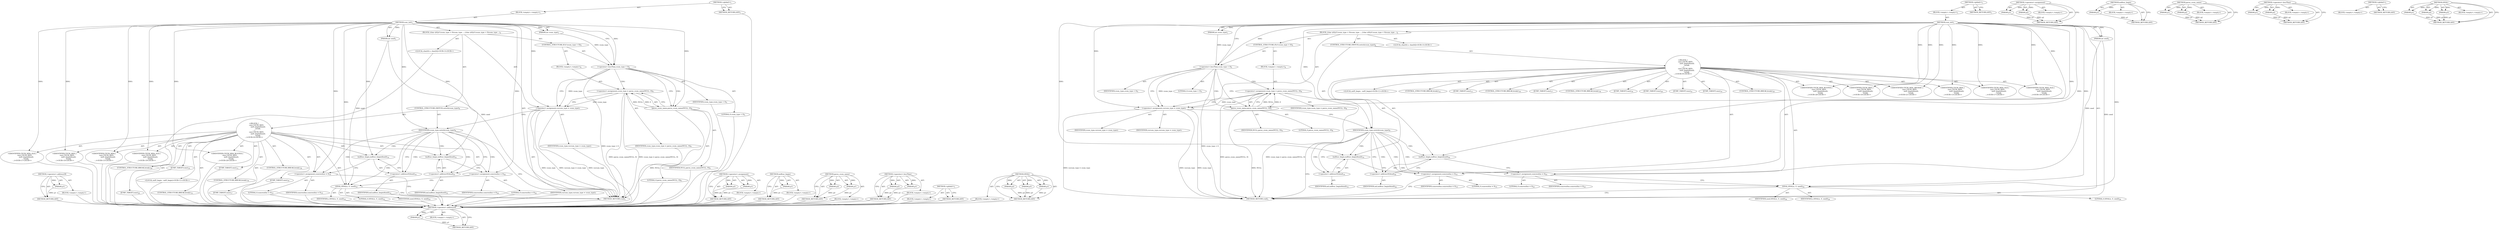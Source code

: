 digraph "SIVAL" {
vulnerable_100 [label=<(METHOD,&lt;operator&gt;.addressOf)>];
vulnerable_101 [label=<(PARAM,p1)>];
vulnerable_102 [label=<(BLOCK,&lt;empty&gt;,&lt;empty&gt;)>];
vulnerable_103 [label=<(METHOD_RETURN,ANY)>];
vulnerable_6 [label=<(METHOD,&lt;global&gt;)<SUB>1</SUB>>];
vulnerable_7 [label=<(BLOCK,&lt;empty&gt;,&lt;empty&gt;)<SUB>1</SUB>>];
vulnerable_8 [label=<(METHOD,sum_init)<SUB>1</SUB>>];
vulnerable_9 [label=<(PARAM,int csum_type)<SUB>1</SUB>>];
vulnerable_10 [label=<(PARAM,int seed)<SUB>1</SUB>>];
vulnerable_11 [label=<(BLOCK,{
	char s[4];

	if (csum_type &lt; 0)
		csum_type ...,{
	char s[4];

	if (csum_type &lt; 0)
		csum_type ...)<SUB>2</SUB>>];
vulnerable_12 [label="<(LOCAL,char[4] s: char[4])<SUB>3</SUB>>"];
vulnerable_13 [label=<(CONTROL_STRUCTURE,IF,if (csum_type &lt; 0))<SUB>5</SUB>>];
vulnerable_14 [label=<(&lt;operator&gt;.lessThan,csum_type &lt; 0)<SUB>5</SUB>>];
vulnerable_15 [label=<(IDENTIFIER,csum_type,csum_type &lt; 0)<SUB>5</SUB>>];
vulnerable_16 [label=<(LITERAL,0,csum_type &lt; 0)<SUB>5</SUB>>];
vulnerable_17 [label=<(BLOCK,&lt;empty&gt;,&lt;empty&gt;)<SUB>6</SUB>>];
vulnerable_18 [label=<(&lt;operator&gt;.assignment,csum_type = parse_csum_name(NULL, 0))<SUB>6</SUB>>];
vulnerable_19 [label=<(IDENTIFIER,csum_type,csum_type = parse_csum_name(NULL, 0))<SUB>6</SUB>>];
vulnerable_20 [label=<(parse_csum_name,parse_csum_name(NULL, 0))<SUB>6</SUB>>];
vulnerable_21 [label=<(IDENTIFIER,NULL,parse_csum_name(NULL, 0))<SUB>6</SUB>>];
vulnerable_22 [label=<(LITERAL,0,parse_csum_name(NULL, 0))<SUB>6</SUB>>];
vulnerable_23 [label=<(&lt;operator&gt;.assignment,cursum_type = csum_type)<SUB>7</SUB>>];
vulnerable_24 [label=<(IDENTIFIER,cursum_type,cursum_type = csum_type)<SUB>7</SUB>>];
vulnerable_25 [label=<(IDENTIFIER,csum_type,cursum_type = csum_type)<SUB>7</SUB>>];
vulnerable_26 [label=<(CONTROL_STRUCTURE,SWITCH,switch(csum_type))<SUB>9</SUB>>];
vulnerable_27 [label=<(IDENTIFIER,csum_type,switch(csum_type))<SUB>9</SUB>>];
vulnerable_28 [label="<(BLOCK,{
	  case CSUM_MD5:
		md5_begin(&amp;md);
		break;
...,{
	  case CSUM_MD5:
		md5_begin(&amp;md);
		break;
...)<SUB>9</SUB>>"];
vulnerable_29 [label=<(JUMP_TARGET,case)<SUB>10</SUB>>];
vulnerable_30 [label="<(IDENTIFIER,CSUM_MD5,{
	  case CSUM_MD5:
		md5_begin(&amp;md);
		break;
...)<SUB>10</SUB>>"];
vulnerable_31 [label="<(LOCAL,md5_begin : md5_begin)<SUB>11</SUB>>"];
vulnerable_32 [label=<(CONTROL_STRUCTURE,BREAK,break;)<SUB>12</SUB>>];
vulnerable_33 [label=<(JUMP_TARGET,case)<SUB>13</SUB>>];
vulnerable_34 [label="<(IDENTIFIER,CSUM_MD4,{
	  case CSUM_MD5:
		md5_begin(&amp;md);
		break;
...)<SUB>13</SUB>>"];
vulnerable_35 [label=<(mdfour_begin,mdfour_begin(&amp;md))<SUB>14</SUB>>];
vulnerable_36 [label=<(&lt;operator&gt;.addressOf,&amp;md)<SUB>14</SUB>>];
vulnerable_37 [label=<(IDENTIFIER,md,mdfour_begin(&amp;md))<SUB>14</SUB>>];
vulnerable_38 [label=<(&lt;operator&gt;.assignment,sumresidue = 0)<SUB>15</SUB>>];
vulnerable_39 [label=<(IDENTIFIER,sumresidue,sumresidue = 0)<SUB>15</SUB>>];
vulnerable_40 [label=<(LITERAL,0,sumresidue = 0)<SUB>15</SUB>>];
vulnerable_41 [label=<(CONTROL_STRUCTURE,BREAK,break;)<SUB>16</SUB>>];
vulnerable_42 [label=<(JUMP_TARGET,case)<SUB>17</SUB>>];
vulnerable_43 [label="<(IDENTIFIER,CSUM_MD4_OLD,{
	  case CSUM_MD5:
		md5_begin(&amp;md);
		break;
...)<SUB>17</SUB>>"];
vulnerable_44 [label=<(CONTROL_STRUCTURE,BREAK,break;)<SUB>18</SUB>>];
vulnerable_45 [label=<(JUMP_TARGET,case)<SUB>19</SUB>>];
vulnerable_46 [label="<(IDENTIFIER,CSUM_MD4_OLD,{
	  case CSUM_MD5:
		md5_begin(&amp;md);
		break;
...)<SUB>19</SUB>>"];
vulnerable_47 [label=<(JUMP_TARGET,case)<SUB>20</SUB>>];
vulnerable_48 [label="<(IDENTIFIER,CSUM_MD4_BUSTED,{
	  case CSUM_MD5:
		md5_begin(&amp;md);
		break;
...)<SUB>20</SUB>>"];
vulnerable_49 [label=<(mdfour_begin,mdfour_begin(&amp;md))<SUB>21</SUB>>];
vulnerable_50 [label=<(&lt;operator&gt;.addressOf,&amp;md)<SUB>21</SUB>>];
vulnerable_51 [label=<(IDENTIFIER,md,mdfour_begin(&amp;md))<SUB>21</SUB>>];
vulnerable_52 [label=<(&lt;operator&gt;.assignment,sumresidue = 0)<SUB>22</SUB>>];
vulnerable_53 [label=<(IDENTIFIER,sumresidue,sumresidue = 0)<SUB>22</SUB>>];
vulnerable_54 [label=<(LITERAL,0,sumresidue = 0)<SUB>22</SUB>>];
vulnerable_55 [label=<(SIVAL,SIVAL(s, 0, seed))<SUB>23</SUB>>];
vulnerable_56 [label=<(IDENTIFIER,s,SIVAL(s, 0, seed))<SUB>23</SUB>>];
vulnerable_57 [label=<(LITERAL,0,SIVAL(s, 0, seed))<SUB>23</SUB>>];
vulnerable_58 [label=<(IDENTIFIER,seed,SIVAL(s, 0, seed))<SUB>23</SUB>>];
vulnerable_59 [label=<(CONTROL_STRUCTURE,BREAK,break;)<SUB>24</SUB>>];
vulnerable_60 [label=<(METHOD_RETURN,void)<SUB>1</SUB>>];
vulnerable_62 [label=<(METHOD_RETURN,ANY)<SUB>1</SUB>>];
vulnerable_86 [label=<(METHOD,&lt;operator&gt;.assignment)>];
vulnerable_87 [label=<(PARAM,p1)>];
vulnerable_88 [label=<(PARAM,p2)>];
vulnerable_89 [label=<(BLOCK,&lt;empty&gt;,&lt;empty&gt;)>];
vulnerable_90 [label=<(METHOD_RETURN,ANY)>];
vulnerable_96 [label=<(METHOD,mdfour_begin)>];
vulnerable_97 [label=<(PARAM,p1)>];
vulnerable_98 [label=<(BLOCK,&lt;empty&gt;,&lt;empty&gt;)>];
vulnerable_99 [label=<(METHOD_RETURN,ANY)>];
vulnerable_91 [label=<(METHOD,parse_csum_name)>];
vulnerable_92 [label=<(PARAM,p1)>];
vulnerable_93 [label=<(PARAM,p2)>];
vulnerable_94 [label=<(BLOCK,&lt;empty&gt;,&lt;empty&gt;)>];
vulnerable_95 [label=<(METHOD_RETURN,ANY)>];
vulnerable_81 [label=<(METHOD,&lt;operator&gt;.lessThan)>];
vulnerable_82 [label=<(PARAM,p1)>];
vulnerable_83 [label=<(PARAM,p2)>];
vulnerable_84 [label=<(BLOCK,&lt;empty&gt;,&lt;empty&gt;)>];
vulnerable_85 [label=<(METHOD_RETURN,ANY)>];
vulnerable_75 [label=<(METHOD,&lt;global&gt;)<SUB>1</SUB>>];
vulnerable_76 [label=<(BLOCK,&lt;empty&gt;,&lt;empty&gt;)>];
vulnerable_77 [label=<(METHOD_RETURN,ANY)>];
vulnerable_104 [label=<(METHOD,SIVAL)>];
vulnerable_105 [label=<(PARAM,p1)>];
vulnerable_106 [label=<(PARAM,p2)>];
vulnerable_107 [label=<(PARAM,p3)>];
vulnerable_108 [label=<(BLOCK,&lt;empty&gt;,&lt;empty&gt;)>];
vulnerable_109 [label=<(METHOD_RETURN,ANY)>];
fixed_102 [label=<(METHOD,&lt;operator&gt;.addressOf)>];
fixed_103 [label=<(PARAM,p1)>];
fixed_104 [label=<(BLOCK,&lt;empty&gt;,&lt;empty&gt;)>];
fixed_105 [label=<(METHOD_RETURN,ANY)>];
fixed_6 [label=<(METHOD,&lt;global&gt;)<SUB>1</SUB>>];
fixed_7 [label=<(BLOCK,&lt;empty&gt;,&lt;empty&gt;)<SUB>1</SUB>>];
fixed_8 [label=<(METHOD,sum_init)<SUB>1</SUB>>];
fixed_9 [label=<(PARAM,int csum_type)<SUB>1</SUB>>];
fixed_10 [label=<(PARAM,int seed)<SUB>1</SUB>>];
fixed_11 [label=<(BLOCK,{
	char s[4];

	if (csum_type &lt; 0)
		csum_type ...,{
	char s[4];

	if (csum_type &lt; 0)
		csum_type ...)<SUB>2</SUB>>];
fixed_12 [label="<(LOCAL,char[4] s: char[4])<SUB>3</SUB>>"];
fixed_13 [label=<(CONTROL_STRUCTURE,IF,if (csum_type &lt; 0))<SUB>5</SUB>>];
fixed_14 [label=<(&lt;operator&gt;.lessThan,csum_type &lt; 0)<SUB>5</SUB>>];
fixed_15 [label=<(IDENTIFIER,csum_type,csum_type &lt; 0)<SUB>5</SUB>>];
fixed_16 [label=<(LITERAL,0,csum_type &lt; 0)<SUB>5</SUB>>];
fixed_17 [label=<(BLOCK,&lt;empty&gt;,&lt;empty&gt;)<SUB>6</SUB>>];
fixed_18 [label=<(&lt;operator&gt;.assignment,csum_type = parse_csum_name(NULL, 0))<SUB>6</SUB>>];
fixed_19 [label=<(IDENTIFIER,csum_type,csum_type = parse_csum_name(NULL, 0))<SUB>6</SUB>>];
fixed_20 [label=<(parse_csum_name,parse_csum_name(NULL, 0))<SUB>6</SUB>>];
fixed_21 [label=<(IDENTIFIER,NULL,parse_csum_name(NULL, 0))<SUB>6</SUB>>];
fixed_22 [label=<(LITERAL,0,parse_csum_name(NULL, 0))<SUB>6</SUB>>];
fixed_23 [label=<(&lt;operator&gt;.assignment,cursum_type = csum_type)<SUB>7</SUB>>];
fixed_24 [label=<(IDENTIFIER,cursum_type,cursum_type = csum_type)<SUB>7</SUB>>];
fixed_25 [label=<(IDENTIFIER,csum_type,cursum_type = csum_type)<SUB>7</SUB>>];
fixed_26 [label=<(CONTROL_STRUCTURE,SWITCH,switch(csum_type))<SUB>9</SUB>>];
fixed_27 [label=<(IDENTIFIER,csum_type,switch(csum_type))<SUB>9</SUB>>];
fixed_28 [label="<(BLOCK,{
	  case CSUM_MD5:
		md5_begin(&amp;md);
		break;
...,{
	  case CSUM_MD5:
		md5_begin(&amp;md);
		break;
...)<SUB>9</SUB>>"];
fixed_29 [label=<(JUMP_TARGET,case)<SUB>10</SUB>>];
fixed_30 [label="<(IDENTIFIER,CSUM_MD5,{
	  case CSUM_MD5:
		md5_begin(&amp;md);
		break;
...)<SUB>10</SUB>>"];
fixed_31 [label="<(LOCAL,md5_begin : md5_begin)<SUB>11</SUB>>"];
fixed_32 [label=<(CONTROL_STRUCTURE,BREAK,break;)<SUB>12</SUB>>];
fixed_33 [label=<(JUMP_TARGET,case)<SUB>13</SUB>>];
fixed_34 [label="<(IDENTIFIER,CSUM_MD4,{
	  case CSUM_MD5:
		md5_begin(&amp;md);
		break;
...)<SUB>13</SUB>>"];
fixed_35 [label=<(mdfour_begin,mdfour_begin(&amp;md))<SUB>14</SUB>>];
fixed_36 [label=<(&lt;operator&gt;.addressOf,&amp;md)<SUB>14</SUB>>];
fixed_37 [label=<(IDENTIFIER,md,mdfour_begin(&amp;md))<SUB>14</SUB>>];
fixed_38 [label=<(&lt;operator&gt;.assignment,sumresidue = 0)<SUB>15</SUB>>];
fixed_39 [label=<(IDENTIFIER,sumresidue,sumresidue = 0)<SUB>15</SUB>>];
fixed_40 [label=<(LITERAL,0,sumresidue = 0)<SUB>15</SUB>>];
fixed_41 [label=<(CONTROL_STRUCTURE,BREAK,break;)<SUB>16</SUB>>];
fixed_42 [label=<(JUMP_TARGET,case)<SUB>17</SUB>>];
fixed_43 [label="<(IDENTIFIER,CSUM_MD4_OLD,{
	  case CSUM_MD5:
		md5_begin(&amp;md);
		break;
...)<SUB>17</SUB>>"];
fixed_44 [label=<(CONTROL_STRUCTURE,BREAK,break;)<SUB>18</SUB>>];
fixed_45 [label=<(JUMP_TARGET,case)<SUB>19</SUB>>];
fixed_46 [label="<(IDENTIFIER,CSUM_MD4_OLD,{
	  case CSUM_MD5:
		md5_begin(&amp;md);
		break;
...)<SUB>19</SUB>>"];
fixed_47 [label=<(JUMP_TARGET,case)<SUB>20</SUB>>];
fixed_48 [label="<(IDENTIFIER,CSUM_MD4_BUSTED,{
	  case CSUM_MD5:
		md5_begin(&amp;md);
		break;
...)<SUB>20</SUB>>"];
fixed_49 [label=<(JUMP_TARGET,case)<SUB>21</SUB>>];
fixed_50 [label="<(IDENTIFIER,CSUM_MD4_ARCHAIC,{
	  case CSUM_MD5:
		md5_begin(&amp;md);
		break;
...)<SUB>21</SUB>>"];
fixed_51 [label=<(mdfour_begin,mdfour_begin(&amp;md))<SUB>22</SUB>>];
fixed_52 [label=<(&lt;operator&gt;.addressOf,&amp;md)<SUB>22</SUB>>];
fixed_53 [label=<(IDENTIFIER,md,mdfour_begin(&amp;md))<SUB>22</SUB>>];
fixed_54 [label=<(&lt;operator&gt;.assignment,sumresidue = 0)<SUB>23</SUB>>];
fixed_55 [label=<(IDENTIFIER,sumresidue,sumresidue = 0)<SUB>23</SUB>>];
fixed_56 [label=<(LITERAL,0,sumresidue = 0)<SUB>23</SUB>>];
fixed_57 [label=<(SIVAL,SIVAL(s, 0, seed))<SUB>24</SUB>>];
fixed_58 [label=<(IDENTIFIER,s,SIVAL(s, 0, seed))<SUB>24</SUB>>];
fixed_59 [label=<(LITERAL,0,SIVAL(s, 0, seed))<SUB>24</SUB>>];
fixed_60 [label=<(IDENTIFIER,seed,SIVAL(s, 0, seed))<SUB>24</SUB>>];
fixed_61 [label=<(CONTROL_STRUCTURE,BREAK,break;)<SUB>25</SUB>>];
fixed_62 [label=<(METHOD_RETURN,void)<SUB>1</SUB>>];
fixed_64 [label=<(METHOD_RETURN,ANY)<SUB>1</SUB>>];
fixed_88 [label=<(METHOD,&lt;operator&gt;.assignment)>];
fixed_89 [label=<(PARAM,p1)>];
fixed_90 [label=<(PARAM,p2)>];
fixed_91 [label=<(BLOCK,&lt;empty&gt;,&lt;empty&gt;)>];
fixed_92 [label=<(METHOD_RETURN,ANY)>];
fixed_98 [label=<(METHOD,mdfour_begin)>];
fixed_99 [label=<(PARAM,p1)>];
fixed_100 [label=<(BLOCK,&lt;empty&gt;,&lt;empty&gt;)>];
fixed_101 [label=<(METHOD_RETURN,ANY)>];
fixed_93 [label=<(METHOD,parse_csum_name)>];
fixed_94 [label=<(PARAM,p1)>];
fixed_95 [label=<(PARAM,p2)>];
fixed_96 [label=<(BLOCK,&lt;empty&gt;,&lt;empty&gt;)>];
fixed_97 [label=<(METHOD_RETURN,ANY)>];
fixed_83 [label=<(METHOD,&lt;operator&gt;.lessThan)>];
fixed_84 [label=<(PARAM,p1)>];
fixed_85 [label=<(PARAM,p2)>];
fixed_86 [label=<(BLOCK,&lt;empty&gt;,&lt;empty&gt;)>];
fixed_87 [label=<(METHOD_RETURN,ANY)>];
fixed_77 [label=<(METHOD,&lt;global&gt;)<SUB>1</SUB>>];
fixed_78 [label=<(BLOCK,&lt;empty&gt;,&lt;empty&gt;)>];
fixed_79 [label=<(METHOD_RETURN,ANY)>];
fixed_106 [label=<(METHOD,SIVAL)>];
fixed_107 [label=<(PARAM,p1)>];
fixed_108 [label=<(PARAM,p2)>];
fixed_109 [label=<(PARAM,p3)>];
fixed_110 [label=<(BLOCK,&lt;empty&gt;,&lt;empty&gt;)>];
fixed_111 [label=<(METHOD_RETURN,ANY)>];
vulnerable_100 -> vulnerable_101  [key=0, label="AST: "];
vulnerable_100 -> vulnerable_101  [key=1, label="DDG: "];
vulnerable_100 -> vulnerable_102  [key=0, label="AST: "];
vulnerable_100 -> vulnerable_103  [key=0, label="AST: "];
vulnerable_100 -> vulnerable_103  [key=1, label="CFG: "];
vulnerable_101 -> vulnerable_103  [key=0, label="DDG: p1"];
vulnerable_102 -> fixed_102  [key=0];
vulnerable_103 -> fixed_102  [key=0];
vulnerable_6 -> vulnerable_7  [key=0, label="AST: "];
vulnerable_6 -> vulnerable_62  [key=0, label="AST: "];
vulnerable_6 -> vulnerable_62  [key=1, label="CFG: "];
vulnerable_7 -> vulnerable_8  [key=0, label="AST: "];
vulnerable_8 -> vulnerable_9  [key=0, label="AST: "];
vulnerable_8 -> vulnerable_9  [key=1, label="DDG: "];
vulnerable_8 -> vulnerable_10  [key=0, label="AST: "];
vulnerable_8 -> vulnerable_10  [key=1, label="DDG: "];
vulnerable_8 -> vulnerable_11  [key=0, label="AST: "];
vulnerable_8 -> vulnerable_60  [key=0, label="AST: "];
vulnerable_8 -> vulnerable_14  [key=0, label="CFG: "];
vulnerable_8 -> vulnerable_14  [key=1, label="DDG: "];
vulnerable_8 -> vulnerable_23  [key=0, label="DDG: "];
vulnerable_8 -> vulnerable_27  [key=0, label="DDG: "];
vulnerable_8 -> vulnerable_30  [key=0, label="DDG: "];
vulnerable_8 -> vulnerable_34  [key=0, label="DDG: "];
vulnerable_8 -> vulnerable_38  [key=0, label="DDG: "];
vulnerable_8 -> vulnerable_43  [key=0, label="DDG: "];
vulnerable_8 -> vulnerable_46  [key=0, label="DDG: "];
vulnerable_8 -> vulnerable_48  [key=0, label="DDG: "];
vulnerable_8 -> vulnerable_52  [key=0, label="DDG: "];
vulnerable_8 -> vulnerable_35  [key=0, label="DDG: "];
vulnerable_8 -> vulnerable_49  [key=0, label="DDG: "];
vulnerable_8 -> vulnerable_55  [key=0, label="DDG: "];
vulnerable_8 -> vulnerable_20  [key=0, label="DDG: "];
vulnerable_9 -> vulnerable_14  [key=0, label="DDG: csum_type"];
vulnerable_10 -> vulnerable_60  [key=0, label="DDG: seed"];
vulnerable_10 -> vulnerable_55  [key=0, label="DDG: seed"];
vulnerable_11 -> vulnerable_12  [key=0, label="AST: "];
vulnerable_11 -> vulnerable_13  [key=0, label="AST: "];
vulnerable_11 -> vulnerable_23  [key=0, label="AST: "];
vulnerable_11 -> vulnerable_26  [key=0, label="AST: "];
vulnerable_12 -> fixed_102  [key=0];
vulnerable_13 -> vulnerable_14  [key=0, label="AST: "];
vulnerable_13 -> vulnerable_17  [key=0, label="AST: "];
vulnerable_14 -> vulnerable_15  [key=0, label="AST: "];
vulnerable_14 -> vulnerable_16  [key=0, label="AST: "];
vulnerable_14 -> vulnerable_20  [key=0, label="CFG: "];
vulnerable_14 -> vulnerable_20  [key=1, label="CDG: "];
vulnerable_14 -> vulnerable_23  [key=0, label="CFG: "];
vulnerable_14 -> vulnerable_23  [key=1, label="DDG: csum_type"];
vulnerable_14 -> vulnerable_60  [key=0, label="DDG: csum_type &lt; 0"];
vulnerable_14 -> vulnerable_18  [key=0, label="CDG: "];
vulnerable_15 -> fixed_102  [key=0];
vulnerable_16 -> fixed_102  [key=0];
vulnerable_17 -> vulnerable_18  [key=0, label="AST: "];
vulnerable_18 -> vulnerable_19  [key=0, label="AST: "];
vulnerable_18 -> vulnerable_20  [key=0, label="AST: "];
vulnerable_18 -> vulnerable_23  [key=0, label="CFG: "];
vulnerable_18 -> vulnerable_23  [key=1, label="DDG: csum_type"];
vulnerable_18 -> vulnerable_60  [key=0, label="DDG: parse_csum_name(NULL, 0)"];
vulnerable_18 -> vulnerable_60  [key=1, label="DDG: csum_type = parse_csum_name(NULL, 0)"];
vulnerable_19 -> fixed_102  [key=0];
vulnerable_20 -> vulnerable_21  [key=0, label="AST: "];
vulnerable_20 -> vulnerable_22  [key=0, label="AST: "];
vulnerable_20 -> vulnerable_18  [key=0, label="CFG: "];
vulnerable_20 -> vulnerable_18  [key=1, label="DDG: NULL"];
vulnerable_20 -> vulnerable_18  [key=2, label="DDG: 0"];
vulnerable_20 -> vulnerable_60  [key=0, label="DDG: NULL"];
vulnerable_21 -> fixed_102  [key=0];
vulnerable_22 -> fixed_102  [key=0];
vulnerable_23 -> vulnerable_24  [key=0, label="AST: "];
vulnerable_23 -> vulnerable_25  [key=0, label="AST: "];
vulnerable_23 -> vulnerable_27  [key=0, label="CFG: "];
vulnerable_23 -> vulnerable_60  [key=0, label="DDG: csum_type"];
vulnerable_23 -> vulnerable_60  [key=1, label="DDG: cursum_type = csum_type"];
vulnerable_23 -> vulnerable_60  [key=2, label="DDG: cursum_type"];
vulnerable_24 -> fixed_102  [key=0];
vulnerable_25 -> fixed_102  [key=0];
vulnerable_26 -> vulnerable_27  [key=0, label="AST: "];
vulnerable_26 -> vulnerable_28  [key=0, label="AST: "];
vulnerable_27 -> vulnerable_60  [key=0, label="CFG: "];
vulnerable_27 -> vulnerable_36  [key=0, label="CFG: "];
vulnerable_27 -> vulnerable_36  [key=1, label="CDG: "];
vulnerable_27 -> vulnerable_50  [key=0, label="CFG: "];
vulnerable_27 -> vulnerable_50  [key=1, label="CDG: "];
vulnerable_27 -> vulnerable_49  [key=0, label="CDG: "];
vulnerable_27 -> vulnerable_52  [key=0, label="CDG: "];
vulnerable_27 -> vulnerable_38  [key=0, label="CDG: "];
vulnerable_27 -> vulnerable_35  [key=0, label="CDG: "];
vulnerable_27 -> vulnerable_55  [key=0, label="CDG: "];
vulnerable_28 -> vulnerable_29  [key=0, label="AST: "];
vulnerable_28 -> vulnerable_30  [key=0, label="AST: "];
vulnerable_28 -> vulnerable_31  [key=0, label="AST: "];
vulnerable_28 -> vulnerable_32  [key=0, label="AST: "];
vulnerable_28 -> vulnerable_33  [key=0, label="AST: "];
vulnerable_28 -> vulnerable_34  [key=0, label="AST: "];
vulnerable_28 -> vulnerable_35  [key=0, label="AST: "];
vulnerable_28 -> vulnerable_38  [key=0, label="AST: "];
vulnerable_28 -> vulnerable_41  [key=0, label="AST: "];
vulnerable_28 -> vulnerable_42  [key=0, label="AST: "];
vulnerable_28 -> vulnerable_43  [key=0, label="AST: "];
vulnerable_28 -> vulnerable_44  [key=0, label="AST: "];
vulnerable_28 -> vulnerable_45  [key=0, label="AST: "];
vulnerable_28 -> vulnerable_46  [key=0, label="AST: "];
vulnerable_28 -> vulnerable_47  [key=0, label="AST: "];
vulnerable_28 -> vulnerable_48  [key=0, label="AST: "];
vulnerable_28 -> vulnerable_49  [key=0, label="AST: "];
vulnerable_28 -> vulnerable_52  [key=0, label="AST: "];
vulnerable_28 -> vulnerable_55  [key=0, label="AST: "];
vulnerable_28 -> vulnerable_59  [key=0, label="AST: "];
vulnerable_29 -> fixed_102  [key=0];
vulnerable_30 -> fixed_102  [key=0];
vulnerable_31 -> fixed_102  [key=0];
vulnerable_32 -> fixed_102  [key=0];
vulnerable_33 -> fixed_102  [key=0];
vulnerable_34 -> fixed_102  [key=0];
vulnerable_35 -> vulnerable_36  [key=0, label="AST: "];
vulnerable_35 -> vulnerable_38  [key=0, label="CFG: "];
vulnerable_36 -> vulnerable_37  [key=0, label="AST: "];
vulnerable_36 -> vulnerable_35  [key=0, label="CFG: "];
vulnerable_37 -> fixed_102  [key=0];
vulnerable_38 -> vulnerable_39  [key=0, label="AST: "];
vulnerable_38 -> vulnerable_40  [key=0, label="AST: "];
vulnerable_38 -> vulnerable_60  [key=0, label="CFG: "];
vulnerable_39 -> fixed_102  [key=0];
vulnerable_40 -> fixed_102  [key=0];
vulnerable_41 -> fixed_102  [key=0];
vulnerable_42 -> fixed_102  [key=0];
vulnerable_43 -> fixed_102  [key=0];
vulnerable_44 -> fixed_102  [key=0];
vulnerable_45 -> fixed_102  [key=0];
vulnerable_46 -> fixed_102  [key=0];
vulnerable_47 -> fixed_102  [key=0];
vulnerable_48 -> fixed_102  [key=0];
vulnerable_49 -> vulnerable_50  [key=0, label="AST: "];
vulnerable_49 -> vulnerable_52  [key=0, label="CFG: "];
vulnerable_50 -> vulnerable_51  [key=0, label="AST: "];
vulnerable_50 -> vulnerable_49  [key=0, label="CFG: "];
vulnerable_51 -> fixed_102  [key=0];
vulnerable_52 -> vulnerable_53  [key=0, label="AST: "];
vulnerable_52 -> vulnerable_54  [key=0, label="AST: "];
vulnerable_52 -> vulnerable_55  [key=0, label="CFG: "];
vulnerable_53 -> fixed_102  [key=0];
vulnerable_54 -> fixed_102  [key=0];
vulnerable_55 -> vulnerable_56  [key=0, label="AST: "];
vulnerable_55 -> vulnerable_57  [key=0, label="AST: "];
vulnerable_55 -> vulnerable_58  [key=0, label="AST: "];
vulnerable_55 -> vulnerable_60  [key=0, label="CFG: "];
vulnerable_56 -> fixed_102  [key=0];
vulnerable_57 -> fixed_102  [key=0];
vulnerable_58 -> fixed_102  [key=0];
vulnerable_59 -> fixed_102  [key=0];
vulnerable_60 -> fixed_102  [key=0];
vulnerable_62 -> fixed_102  [key=0];
vulnerable_86 -> vulnerable_87  [key=0, label="AST: "];
vulnerable_86 -> vulnerable_87  [key=1, label="DDG: "];
vulnerable_86 -> vulnerable_89  [key=0, label="AST: "];
vulnerable_86 -> vulnerable_88  [key=0, label="AST: "];
vulnerable_86 -> vulnerable_88  [key=1, label="DDG: "];
vulnerable_86 -> vulnerable_90  [key=0, label="AST: "];
vulnerable_86 -> vulnerable_90  [key=1, label="CFG: "];
vulnerable_87 -> vulnerable_90  [key=0, label="DDG: p1"];
vulnerable_88 -> vulnerable_90  [key=0, label="DDG: p2"];
vulnerable_89 -> fixed_102  [key=0];
vulnerable_90 -> fixed_102  [key=0];
vulnerable_96 -> vulnerable_97  [key=0, label="AST: "];
vulnerable_96 -> vulnerable_97  [key=1, label="DDG: "];
vulnerable_96 -> vulnerable_98  [key=0, label="AST: "];
vulnerable_96 -> vulnerable_99  [key=0, label="AST: "];
vulnerable_96 -> vulnerable_99  [key=1, label="CFG: "];
vulnerable_97 -> vulnerable_99  [key=0, label="DDG: p1"];
vulnerable_98 -> fixed_102  [key=0];
vulnerable_99 -> fixed_102  [key=0];
vulnerable_91 -> vulnerable_92  [key=0, label="AST: "];
vulnerable_91 -> vulnerable_92  [key=1, label="DDG: "];
vulnerable_91 -> vulnerable_94  [key=0, label="AST: "];
vulnerable_91 -> vulnerable_93  [key=0, label="AST: "];
vulnerable_91 -> vulnerable_93  [key=1, label="DDG: "];
vulnerable_91 -> vulnerable_95  [key=0, label="AST: "];
vulnerable_91 -> vulnerable_95  [key=1, label="CFG: "];
vulnerable_92 -> vulnerable_95  [key=0, label="DDG: p1"];
vulnerable_93 -> vulnerable_95  [key=0, label="DDG: p2"];
vulnerable_94 -> fixed_102  [key=0];
vulnerable_95 -> fixed_102  [key=0];
vulnerable_81 -> vulnerable_82  [key=0, label="AST: "];
vulnerable_81 -> vulnerable_82  [key=1, label="DDG: "];
vulnerable_81 -> vulnerable_84  [key=0, label="AST: "];
vulnerable_81 -> vulnerable_83  [key=0, label="AST: "];
vulnerable_81 -> vulnerable_83  [key=1, label="DDG: "];
vulnerable_81 -> vulnerable_85  [key=0, label="AST: "];
vulnerable_81 -> vulnerable_85  [key=1, label="CFG: "];
vulnerable_82 -> vulnerable_85  [key=0, label="DDG: p1"];
vulnerable_83 -> vulnerable_85  [key=0, label="DDG: p2"];
vulnerable_84 -> fixed_102  [key=0];
vulnerable_85 -> fixed_102  [key=0];
vulnerable_75 -> vulnerable_76  [key=0, label="AST: "];
vulnerable_75 -> vulnerable_77  [key=0, label="AST: "];
vulnerable_75 -> vulnerable_77  [key=1, label="CFG: "];
vulnerable_76 -> fixed_102  [key=0];
vulnerable_77 -> fixed_102  [key=0];
vulnerable_104 -> vulnerable_105  [key=0, label="AST: "];
vulnerable_104 -> vulnerable_105  [key=1, label="DDG: "];
vulnerable_104 -> vulnerable_108  [key=0, label="AST: "];
vulnerable_104 -> vulnerable_106  [key=0, label="AST: "];
vulnerable_104 -> vulnerable_106  [key=1, label="DDG: "];
vulnerable_104 -> vulnerable_109  [key=0, label="AST: "];
vulnerable_104 -> vulnerable_109  [key=1, label="CFG: "];
vulnerable_104 -> vulnerable_107  [key=0, label="AST: "];
vulnerable_104 -> vulnerable_107  [key=1, label="DDG: "];
vulnerable_105 -> vulnerable_109  [key=0, label="DDG: p1"];
vulnerable_106 -> vulnerable_109  [key=0, label="DDG: p2"];
vulnerable_107 -> vulnerable_109  [key=0, label="DDG: p3"];
vulnerable_108 -> fixed_102  [key=0];
vulnerable_109 -> fixed_102  [key=0];
fixed_102 -> fixed_103  [key=0, label="AST: "];
fixed_102 -> fixed_103  [key=1, label="DDG: "];
fixed_102 -> fixed_104  [key=0, label="AST: "];
fixed_102 -> fixed_105  [key=0, label="AST: "];
fixed_102 -> fixed_105  [key=1, label="CFG: "];
fixed_103 -> fixed_105  [key=0, label="DDG: p1"];
fixed_6 -> fixed_7  [key=0, label="AST: "];
fixed_6 -> fixed_64  [key=0, label="AST: "];
fixed_6 -> fixed_64  [key=1, label="CFG: "];
fixed_7 -> fixed_8  [key=0, label="AST: "];
fixed_8 -> fixed_9  [key=0, label="AST: "];
fixed_8 -> fixed_9  [key=1, label="DDG: "];
fixed_8 -> fixed_10  [key=0, label="AST: "];
fixed_8 -> fixed_10  [key=1, label="DDG: "];
fixed_8 -> fixed_11  [key=0, label="AST: "];
fixed_8 -> fixed_62  [key=0, label="AST: "];
fixed_8 -> fixed_14  [key=0, label="CFG: "];
fixed_8 -> fixed_14  [key=1, label="DDG: "];
fixed_8 -> fixed_23  [key=0, label="DDG: "];
fixed_8 -> fixed_27  [key=0, label="DDG: "];
fixed_8 -> fixed_30  [key=0, label="DDG: "];
fixed_8 -> fixed_34  [key=0, label="DDG: "];
fixed_8 -> fixed_38  [key=0, label="DDG: "];
fixed_8 -> fixed_43  [key=0, label="DDG: "];
fixed_8 -> fixed_46  [key=0, label="DDG: "];
fixed_8 -> fixed_48  [key=0, label="DDG: "];
fixed_8 -> fixed_50  [key=0, label="DDG: "];
fixed_8 -> fixed_54  [key=0, label="DDG: "];
fixed_8 -> fixed_35  [key=0, label="DDG: "];
fixed_8 -> fixed_51  [key=0, label="DDG: "];
fixed_8 -> fixed_57  [key=0, label="DDG: "];
fixed_8 -> fixed_20  [key=0, label="DDG: "];
fixed_9 -> fixed_14  [key=0, label="DDG: csum_type"];
fixed_10 -> fixed_62  [key=0, label="DDG: seed"];
fixed_10 -> fixed_57  [key=0, label="DDG: seed"];
fixed_11 -> fixed_12  [key=0, label="AST: "];
fixed_11 -> fixed_13  [key=0, label="AST: "];
fixed_11 -> fixed_23  [key=0, label="AST: "];
fixed_11 -> fixed_26  [key=0, label="AST: "];
fixed_13 -> fixed_14  [key=0, label="AST: "];
fixed_13 -> fixed_17  [key=0, label="AST: "];
fixed_14 -> fixed_15  [key=0, label="AST: "];
fixed_14 -> fixed_16  [key=0, label="AST: "];
fixed_14 -> fixed_20  [key=0, label="CFG: "];
fixed_14 -> fixed_20  [key=1, label="CDG: "];
fixed_14 -> fixed_23  [key=0, label="CFG: "];
fixed_14 -> fixed_23  [key=1, label="DDG: csum_type"];
fixed_14 -> fixed_62  [key=0, label="DDG: csum_type &lt; 0"];
fixed_14 -> fixed_18  [key=0, label="CDG: "];
fixed_17 -> fixed_18  [key=0, label="AST: "];
fixed_18 -> fixed_19  [key=0, label="AST: "];
fixed_18 -> fixed_20  [key=0, label="AST: "];
fixed_18 -> fixed_23  [key=0, label="CFG: "];
fixed_18 -> fixed_23  [key=1, label="DDG: csum_type"];
fixed_18 -> fixed_62  [key=0, label="DDG: parse_csum_name(NULL, 0)"];
fixed_18 -> fixed_62  [key=1, label="DDG: csum_type = parse_csum_name(NULL, 0)"];
fixed_20 -> fixed_21  [key=0, label="AST: "];
fixed_20 -> fixed_22  [key=0, label="AST: "];
fixed_20 -> fixed_18  [key=0, label="CFG: "];
fixed_20 -> fixed_18  [key=1, label="DDG: NULL"];
fixed_20 -> fixed_18  [key=2, label="DDG: 0"];
fixed_20 -> fixed_62  [key=0, label="DDG: NULL"];
fixed_23 -> fixed_24  [key=0, label="AST: "];
fixed_23 -> fixed_25  [key=0, label="AST: "];
fixed_23 -> fixed_27  [key=0, label="CFG: "];
fixed_23 -> fixed_62  [key=0, label="DDG: csum_type"];
fixed_23 -> fixed_62  [key=1, label="DDG: cursum_type = csum_type"];
fixed_23 -> fixed_62  [key=2, label="DDG: cursum_type"];
fixed_26 -> fixed_27  [key=0, label="AST: "];
fixed_26 -> fixed_28  [key=0, label="AST: "];
fixed_27 -> fixed_62  [key=0, label="CFG: "];
fixed_27 -> fixed_36  [key=0, label="CFG: "];
fixed_27 -> fixed_36  [key=1, label="CDG: "];
fixed_27 -> fixed_52  [key=0, label="CFG: "];
fixed_27 -> fixed_52  [key=1, label="CDG: "];
fixed_27 -> fixed_51  [key=0, label="CDG: "];
fixed_27 -> fixed_57  [key=0, label="CDG: "];
fixed_27 -> fixed_38  [key=0, label="CDG: "];
fixed_27 -> fixed_35  [key=0, label="CDG: "];
fixed_27 -> fixed_54  [key=0, label="CDG: "];
fixed_28 -> fixed_29  [key=0, label="AST: "];
fixed_28 -> fixed_30  [key=0, label="AST: "];
fixed_28 -> fixed_31  [key=0, label="AST: "];
fixed_28 -> fixed_32  [key=0, label="AST: "];
fixed_28 -> fixed_33  [key=0, label="AST: "];
fixed_28 -> fixed_34  [key=0, label="AST: "];
fixed_28 -> fixed_35  [key=0, label="AST: "];
fixed_28 -> fixed_38  [key=0, label="AST: "];
fixed_28 -> fixed_41  [key=0, label="AST: "];
fixed_28 -> fixed_42  [key=0, label="AST: "];
fixed_28 -> fixed_43  [key=0, label="AST: "];
fixed_28 -> fixed_44  [key=0, label="AST: "];
fixed_28 -> fixed_45  [key=0, label="AST: "];
fixed_28 -> fixed_46  [key=0, label="AST: "];
fixed_28 -> fixed_47  [key=0, label="AST: "];
fixed_28 -> fixed_48  [key=0, label="AST: "];
fixed_28 -> fixed_49  [key=0, label="AST: "];
fixed_28 -> fixed_50  [key=0, label="AST: "];
fixed_28 -> fixed_51  [key=0, label="AST: "];
fixed_28 -> fixed_54  [key=0, label="AST: "];
fixed_28 -> fixed_57  [key=0, label="AST: "];
fixed_28 -> fixed_61  [key=0, label="AST: "];
fixed_35 -> fixed_36  [key=0, label="AST: "];
fixed_35 -> fixed_38  [key=0, label="CFG: "];
fixed_36 -> fixed_37  [key=0, label="AST: "];
fixed_36 -> fixed_35  [key=0, label="CFG: "];
fixed_38 -> fixed_39  [key=0, label="AST: "];
fixed_38 -> fixed_40  [key=0, label="AST: "];
fixed_38 -> fixed_62  [key=0, label="CFG: "];
fixed_51 -> fixed_52  [key=0, label="AST: "];
fixed_51 -> fixed_54  [key=0, label="CFG: "];
fixed_52 -> fixed_53  [key=0, label="AST: "];
fixed_52 -> fixed_51  [key=0, label="CFG: "];
fixed_54 -> fixed_55  [key=0, label="AST: "];
fixed_54 -> fixed_56  [key=0, label="AST: "];
fixed_54 -> fixed_57  [key=0, label="CFG: "];
fixed_57 -> fixed_58  [key=0, label="AST: "];
fixed_57 -> fixed_59  [key=0, label="AST: "];
fixed_57 -> fixed_60  [key=0, label="AST: "];
fixed_57 -> fixed_62  [key=0, label="CFG: "];
fixed_88 -> fixed_89  [key=0, label="AST: "];
fixed_88 -> fixed_89  [key=1, label="DDG: "];
fixed_88 -> fixed_91  [key=0, label="AST: "];
fixed_88 -> fixed_90  [key=0, label="AST: "];
fixed_88 -> fixed_90  [key=1, label="DDG: "];
fixed_88 -> fixed_92  [key=0, label="AST: "];
fixed_88 -> fixed_92  [key=1, label="CFG: "];
fixed_89 -> fixed_92  [key=0, label="DDG: p1"];
fixed_90 -> fixed_92  [key=0, label="DDG: p2"];
fixed_98 -> fixed_99  [key=0, label="AST: "];
fixed_98 -> fixed_99  [key=1, label="DDG: "];
fixed_98 -> fixed_100  [key=0, label="AST: "];
fixed_98 -> fixed_101  [key=0, label="AST: "];
fixed_98 -> fixed_101  [key=1, label="CFG: "];
fixed_99 -> fixed_101  [key=0, label="DDG: p1"];
fixed_93 -> fixed_94  [key=0, label="AST: "];
fixed_93 -> fixed_94  [key=1, label="DDG: "];
fixed_93 -> fixed_96  [key=0, label="AST: "];
fixed_93 -> fixed_95  [key=0, label="AST: "];
fixed_93 -> fixed_95  [key=1, label="DDG: "];
fixed_93 -> fixed_97  [key=0, label="AST: "];
fixed_93 -> fixed_97  [key=1, label="CFG: "];
fixed_94 -> fixed_97  [key=0, label="DDG: p1"];
fixed_95 -> fixed_97  [key=0, label="DDG: p2"];
fixed_83 -> fixed_84  [key=0, label="AST: "];
fixed_83 -> fixed_84  [key=1, label="DDG: "];
fixed_83 -> fixed_86  [key=0, label="AST: "];
fixed_83 -> fixed_85  [key=0, label="AST: "];
fixed_83 -> fixed_85  [key=1, label="DDG: "];
fixed_83 -> fixed_87  [key=0, label="AST: "];
fixed_83 -> fixed_87  [key=1, label="CFG: "];
fixed_84 -> fixed_87  [key=0, label="DDG: p1"];
fixed_85 -> fixed_87  [key=0, label="DDG: p2"];
fixed_77 -> fixed_78  [key=0, label="AST: "];
fixed_77 -> fixed_79  [key=0, label="AST: "];
fixed_77 -> fixed_79  [key=1, label="CFG: "];
fixed_106 -> fixed_107  [key=0, label="AST: "];
fixed_106 -> fixed_107  [key=1, label="DDG: "];
fixed_106 -> fixed_110  [key=0, label="AST: "];
fixed_106 -> fixed_108  [key=0, label="AST: "];
fixed_106 -> fixed_108  [key=1, label="DDG: "];
fixed_106 -> fixed_111  [key=0, label="AST: "];
fixed_106 -> fixed_111  [key=1, label="CFG: "];
fixed_106 -> fixed_109  [key=0, label="AST: "];
fixed_106 -> fixed_109  [key=1, label="DDG: "];
fixed_107 -> fixed_111  [key=0, label="DDG: p1"];
fixed_108 -> fixed_111  [key=0, label="DDG: p2"];
fixed_109 -> fixed_111  [key=0, label="DDG: p3"];
}
